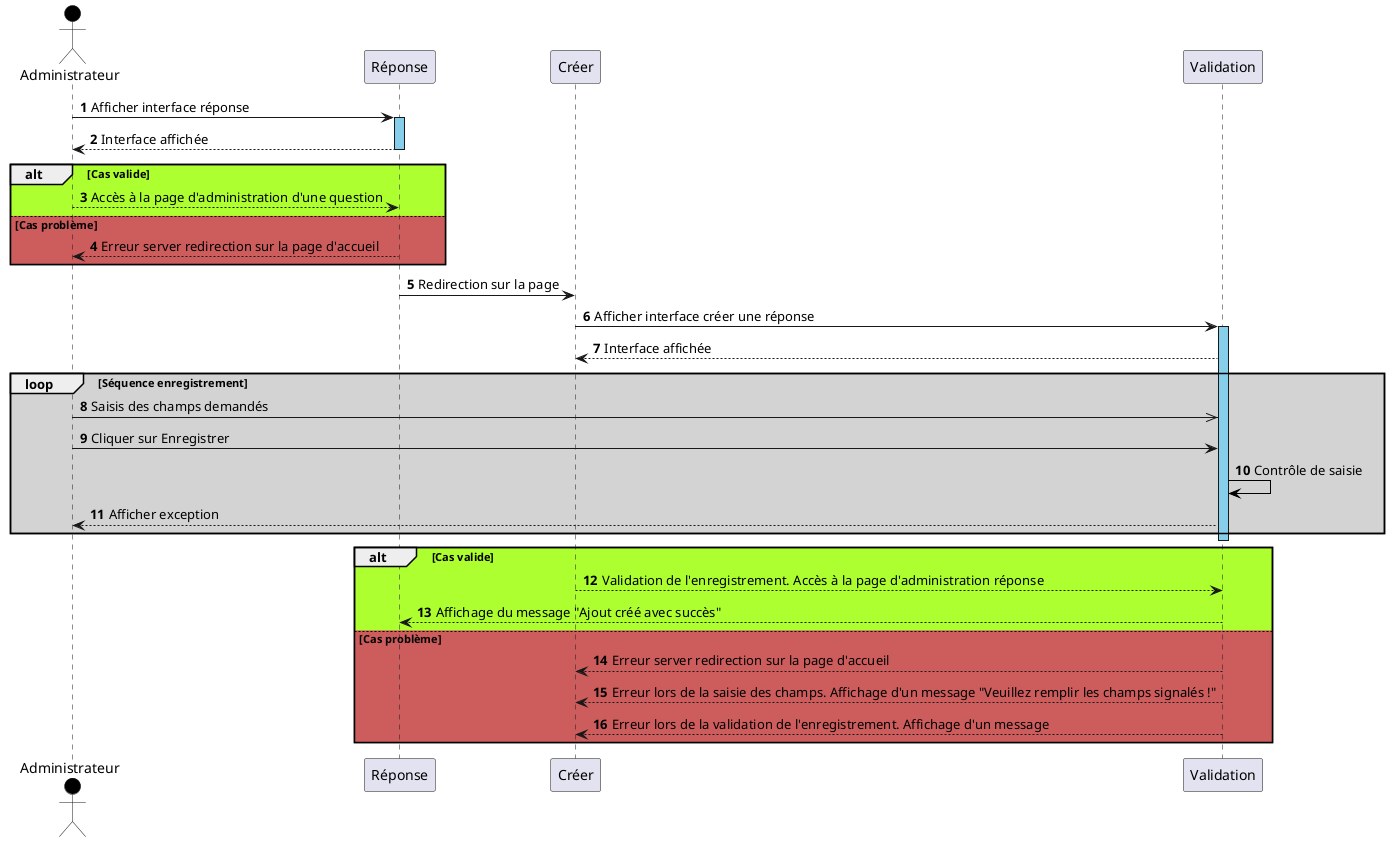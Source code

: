 @startuml creereponse
autonumber 
actor Administrateur #Black
Administrateur -> Réponse : Afficher interface réponse
activate Réponse #SkyBlue
Réponse --> Administrateur : Interface affichée
deactivate Réponse
alt #GreenYellow Cas valide 
Réponse <-- Administrateur : Accès à la page d'administration d'une question
else #IndianRed Cas problème
Réponse --> Administrateur : Erreur server redirection sur la page d'accueil
end
Réponse -> Créer : Redirection sur la page
Créer -> Validation : Afficher interface créer une réponse
activate Validation #SkyBlue
Validation --> Créer : Interface affichée
loop #LightGrey Séquence enregistrement
Administrateur ->> Validation : Saisis des champs demandés
Administrateur -> Validation : Cliquer sur Enregistrer
Validation -[#Black]> Validation : Contrôle de saisie
Validation --> Administrateur : Afficher exception
end
deactivate Validation
alt #GreenYellow Cas valide 
Créer --> Validation : Validation de l'enregistrement. Accès à la page d'administration réponse
Validation --> Réponse : Affichage du message "Ajout créé avec succès"
else #IndianRed Cas problème
Créer <-- Validation : Erreur server redirection sur la page d'accueil
Créer <-- Validation : Erreur lors de la saisie des champs. Affichage d'un message "Veuillez remplir les champs signalés !"
Créer <-- Validation : Erreur lors de la validation de l'enregistrement. Affichage d'un message 
end
@enduml
